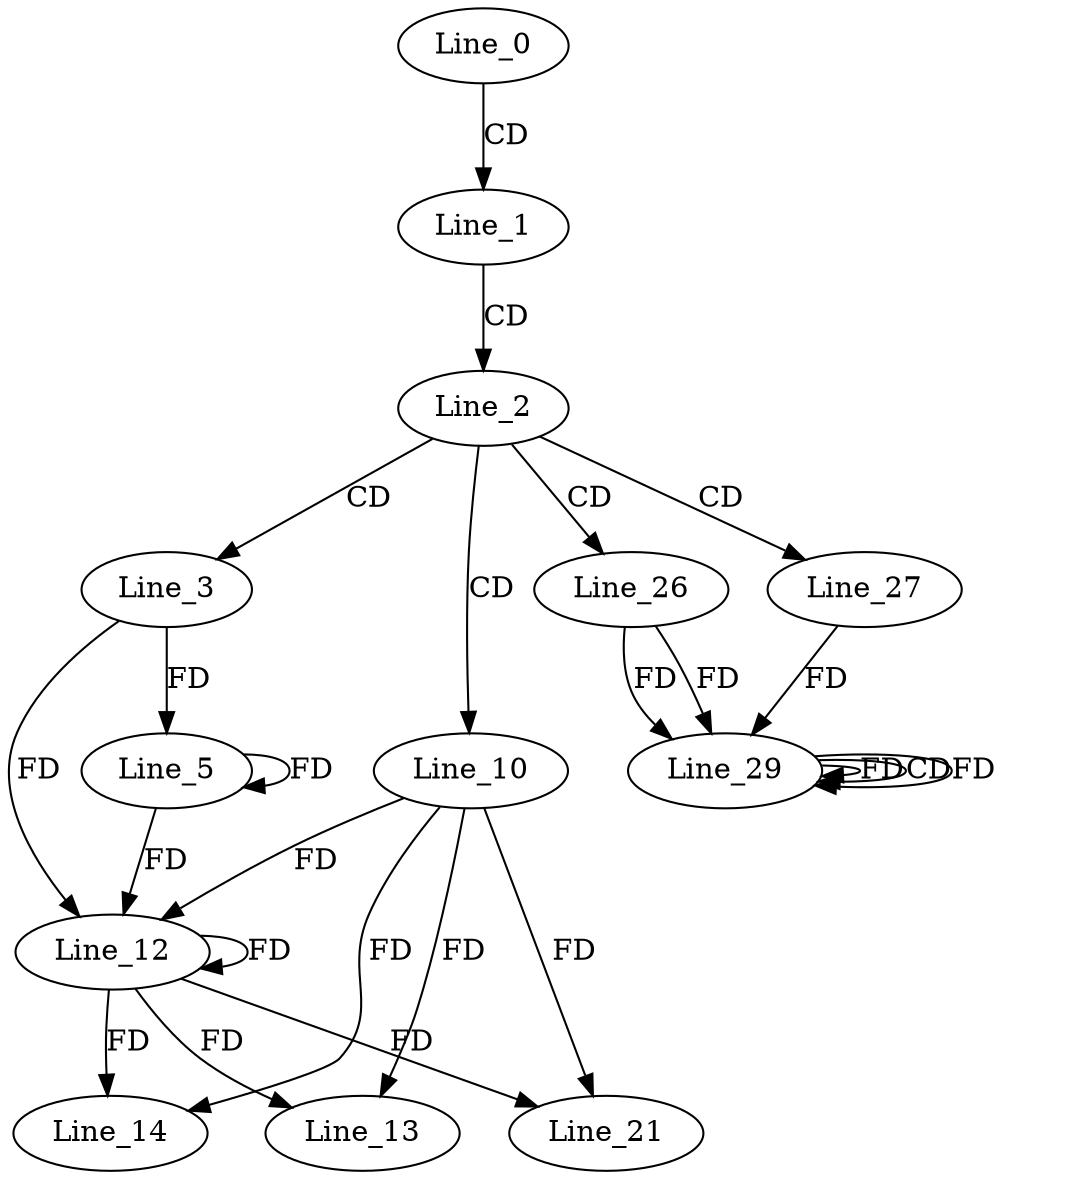 digraph G {
  Line_0;
  Line_1;
  Line_2;
  Line_3;
  Line_5;
  Line_10;
  Line_12;
  Line_12;
  Line_13;
  Line_14;
  Line_21;
  Line_26;
  Line_27;
  Line_29;
  Line_29;
  Line_29;
  Line_29;
  Line_0 -> Line_1 [ label="CD" ];
  Line_1 -> Line_2 [ label="CD" ];
  Line_2 -> Line_3 [ label="CD" ];
  Line_3 -> Line_5 [ label="FD" ];
  Line_5 -> Line_5 [ label="FD" ];
  Line_2 -> Line_10 [ label="CD" ];
  Line_10 -> Line_12 [ label="FD" ];
  Line_12 -> Line_12 [ label="FD" ];
  Line_3 -> Line_12 [ label="FD" ];
  Line_5 -> Line_12 [ label="FD" ];
  Line_10 -> Line_13 [ label="FD" ];
  Line_12 -> Line_13 [ label="FD" ];
  Line_10 -> Line_14 [ label="FD" ];
  Line_12 -> Line_14 [ label="FD" ];
  Line_10 -> Line_21 [ label="FD" ];
  Line_12 -> Line_21 [ label="FD" ];
  Line_2 -> Line_26 [ label="CD" ];
  Line_2 -> Line_27 [ label="CD" ];
  Line_29 -> Line_29 [ label="FD" ];
  Line_26 -> Line_29 [ label="FD" ];
  Line_27 -> Line_29 [ label="FD" ];
  Line_29 -> Line_29 [ label="CD" ];
  Line_29 -> Line_29 [ label="FD" ];
  Line_26 -> Line_29 [ label="FD" ];
}
